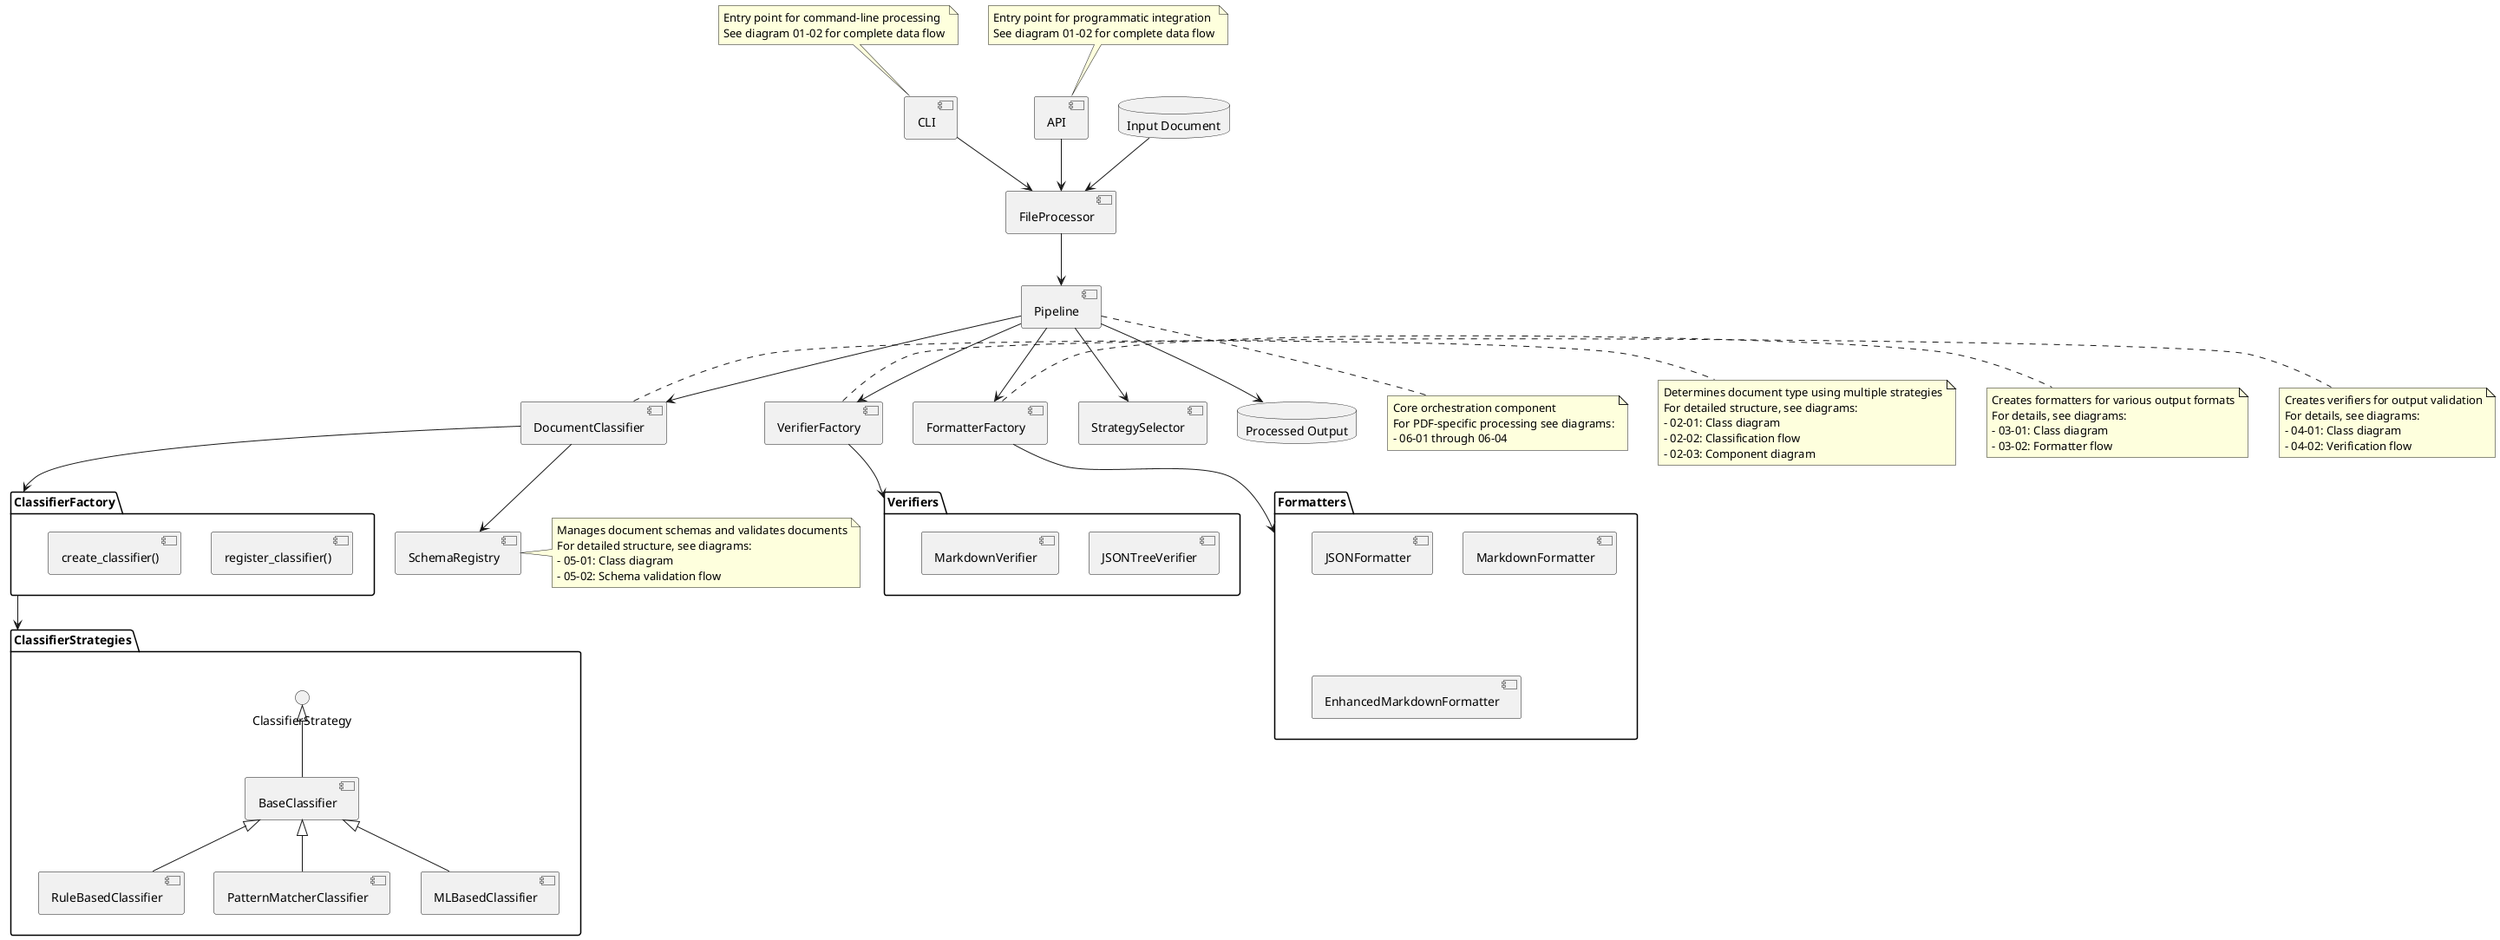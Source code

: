 ' Configure PlantUML server
!define PLANTUML_SERVER_URL https://www.plantuml.com/plantuml

@startuml Pipeline_Architecture
' Main components
[CLI] as CLI
[API] as API
[FileProcessor] as FileProcessor
[Pipeline] as Pipeline
[StrategySelector] as StrategySelector
[DocumentClassifier] as DocumentClassifier
[SchemaRegistry] as SchemaRegistry
[FormatterFactory] as FormatterFactory
[VerifierFactory] as VerifierFactory

' Classifier components
package "ClassifierFactory" {
  [register_classifier()] as CF_Register
  [create_classifier()] as CF_Create
}

package "ClassifierStrategies" {
  interface "ClassifierStrategy" as CS_Interface
  [BaseClassifier] as CS_Base
  [RuleBasedClassifier] as CS_Rule
  [PatternMatcherClassifier] as CS_Pattern
  [MLBasedClassifier] as CS_ML
}

package "Formatters" {
  [JSONFormatter] as F_JSON
  [MarkdownFormatter] as F_Markdown
  [EnhancedMarkdownFormatter] as F_Enhanced
}

package "Verifiers" {
  [JSONTreeVerifier] as V_JSON
  [MarkdownVerifier] as V_Markdown
}

' Relationships
CLI --> FileProcessor
API --> FileProcessor
FileProcessor --> Pipeline

Pipeline --> StrategySelector
Pipeline --> DocumentClassifier
Pipeline --> FormatterFactory
Pipeline --> VerifierFactory

DocumentClassifier --> ClassifierFactory
DocumentClassifier --> SchemaRegistry

ClassifierFactory --> ClassifierStrategies
CS_Interface <|-- CS_Base
CS_Base <|-- CS_Rule
CS_Base <|-- CS_Pattern
CS_Base <|-- CS_ML

FormatterFactory --> Formatters
VerifierFactory --> Verifiers

database "Input Document" as Input
database "Processed Output" as Output

Input --> FileProcessor
Pipeline --> Output

' Enhanced notes with cross-references
note top of CLI
  Entry point for command-line processing
  See diagram 01-02 for complete data flow
end note

note top of API
  Entry point for programmatic integration
  See diagram 01-02 for complete data flow
end note

note right of DocumentClassifier
  Determines document type using multiple strategies
  For detailed structure, see diagrams:
  - 02-01: Class diagram
  - 02-02: Classification flow
  - 02-03: Component diagram
end note

note right of SchemaRegistry
  Manages document schemas and validates documents
  For detailed structure, see diagrams:
  - 05-01: Class diagram
  - 05-02: Schema validation flow
end note

note right of FormatterFactory
  Creates formatters for various output formats
  For details, see diagrams:
  - 03-01: Class diagram
  - 03-02: Formatter flow
end note

note right of VerifierFactory
  Creates verifiers for output validation
  For details, see diagrams:
  - 04-01: Class diagram
  - 04-02: Verification flow
end note

note bottom of Pipeline
  Core orchestration component
  For PDF-specific processing see diagrams:
  - 06-01 through 06-04
end note
@enduml